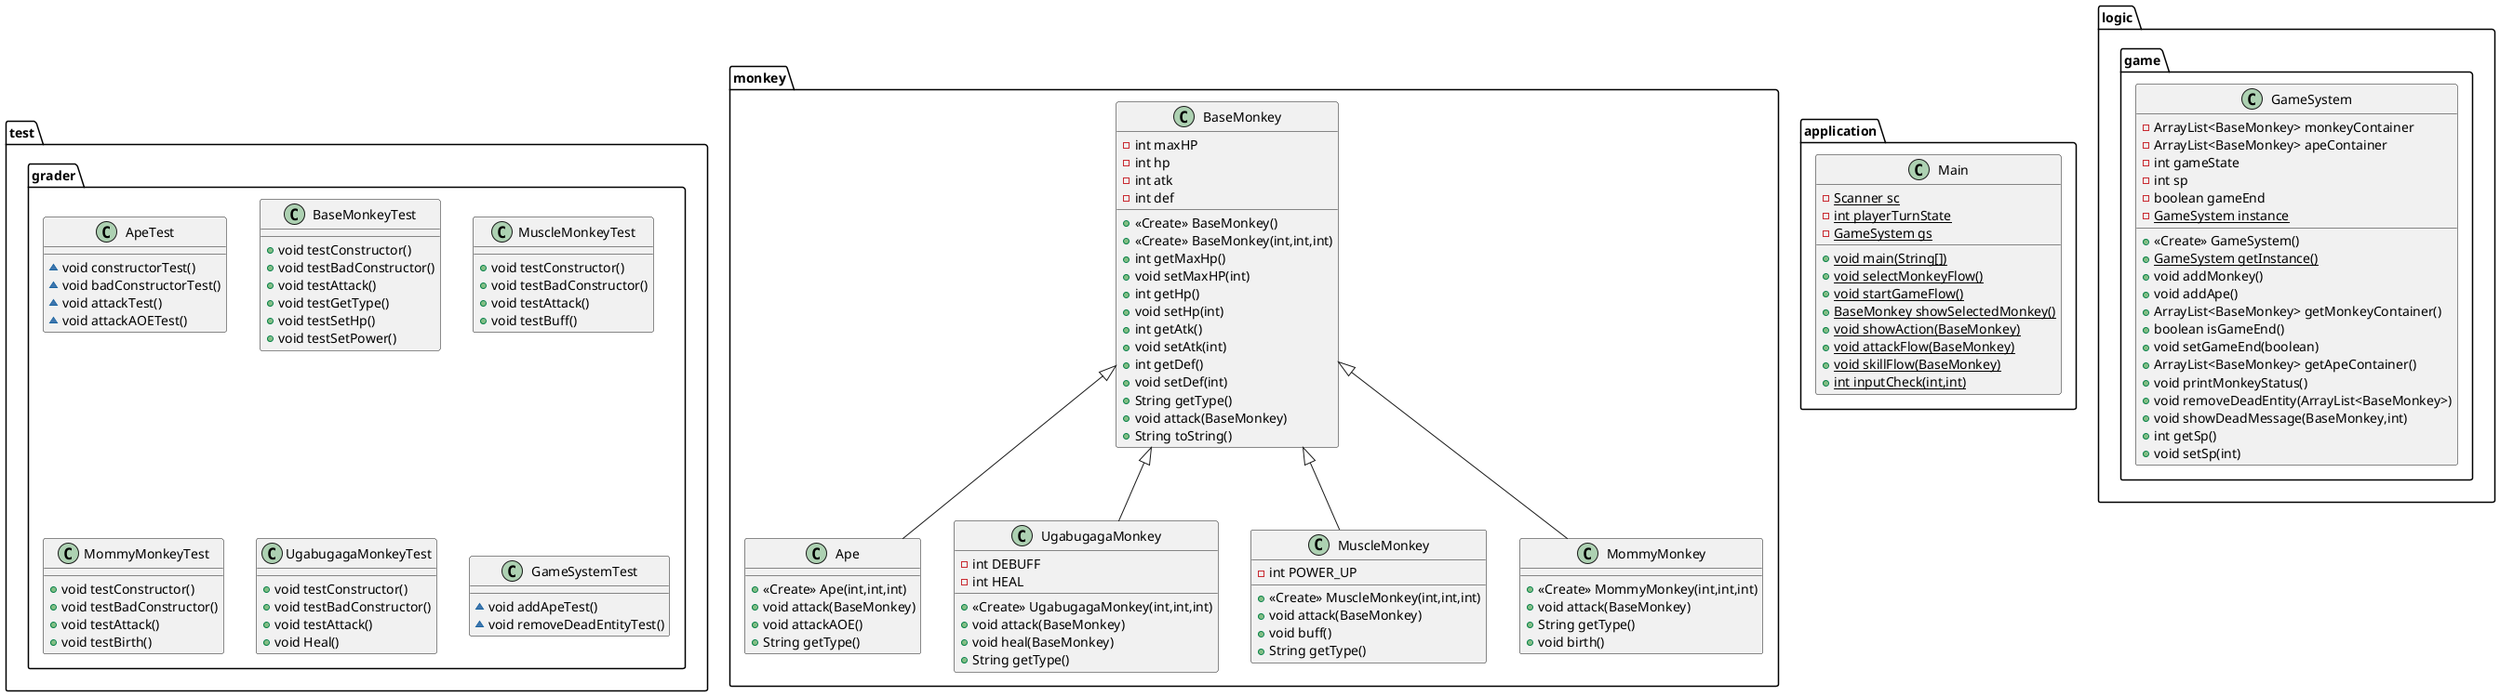 @startuml
class monkey.Ape {
+ <<Create>> Ape(int,int,int)
+ void attack(BaseMonkey)
+ void attackAOE()
+ String getType()
}
class monkey.BaseMonkey {
- int maxHP
- int hp
- int atk
- int def
+ <<Create>> BaseMonkey()
+ <<Create>> BaseMonkey(int,int,int)
+ int getMaxHp()
+ void setMaxHP(int)
+ int getHp()
+ void setHp(int)
+ int getAtk()
+ void setAtk(int)
+ int getDef()
+ void setDef(int)
+ String getType()
+ void attack(BaseMonkey)
+ String toString()
}
class application.Main {
- {static} Scanner sc
- {static} int playerTurnState
- {static} GameSystem gs
+ {static} void main(String[])
+ {static} void selectMonkeyFlow()
+ {static} void startGameFlow()
+ {static} BaseMonkey showSelectedMonkey()
+ {static} void showAction(BaseMonkey)
+ {static} void attackFlow(BaseMonkey)
+ {static} void skillFlow(BaseMonkey)
+ {static} int inputCheck(int,int)
}
class monkey.UgabugagaMonkey {
- int DEBUFF
- int HEAL
+ <<Create>> UgabugagaMonkey(int,int,int)
+ void attack(BaseMonkey)
+ void heal(BaseMonkey)
+ String getType()
}
class test.grader.ApeTest {
~ void constructorTest()
~ void badConstructorTest()
~ void attackTest()
~ void attackAOETest()
}
class test.grader.BaseMonkeyTest {
+ void testConstructor()
+ void testBadConstructor()
+ void testAttack()
+ void testGetType()
+ void testSetHp()
+ void testSetPower()
}
class test.grader.MuscleMonkeyTest {
+ void testConstructor()
+ void testBadConstructor()
+ void testAttack()
+ void testBuff()
}
class test.grader.MommyMonkeyTest {
+ void testConstructor()
+ void testBadConstructor()
+ void testAttack()
+ void testBirth()
}
class test.grader.UgabugagaMonkeyTest {
+ void testConstructor()
+ void testBadConstructor()
+ void testAttack()
+ void Heal()
}
class monkey.MuscleMonkey {
- int POWER_UP
+ <<Create>> MuscleMonkey(int,int,int)
+ void attack(BaseMonkey)
+ void buff()
+ String getType()
}
class test.grader.GameSystemTest {
~ void addApeTest()
~ void removeDeadEntityTest()
}
class logic.game.GameSystem {
- ArrayList<BaseMonkey> monkeyContainer
- ArrayList<BaseMonkey> apeContainer
- int gameState
- int sp
- boolean gameEnd
- {static} GameSystem instance
+ <<Create>> GameSystem()
+ {static} GameSystem getInstance()
+ void addMonkey()
+ void addApe()
+ ArrayList<BaseMonkey> getMonkeyContainer()
+ boolean isGameEnd()
+ void setGameEnd(boolean)
+ ArrayList<BaseMonkey> getApeContainer()
+ void printMonkeyStatus()
+ void removeDeadEntity(ArrayList<BaseMonkey>)
+ void showDeadMessage(BaseMonkey,int)
+ int getSp()
+ void setSp(int)
}
class monkey.MommyMonkey {
+ <<Create>> MommyMonkey(int,int,int)
+ void attack(BaseMonkey)
+ String getType()
+ void birth()
}


monkey.BaseMonkey <|-- monkey.Ape
monkey.BaseMonkey <|-- monkey.UgabugagaMonkey
monkey.BaseMonkey <|-- monkey.MuscleMonkey
monkey.BaseMonkey <|-- monkey.MommyMonkey
@enduml